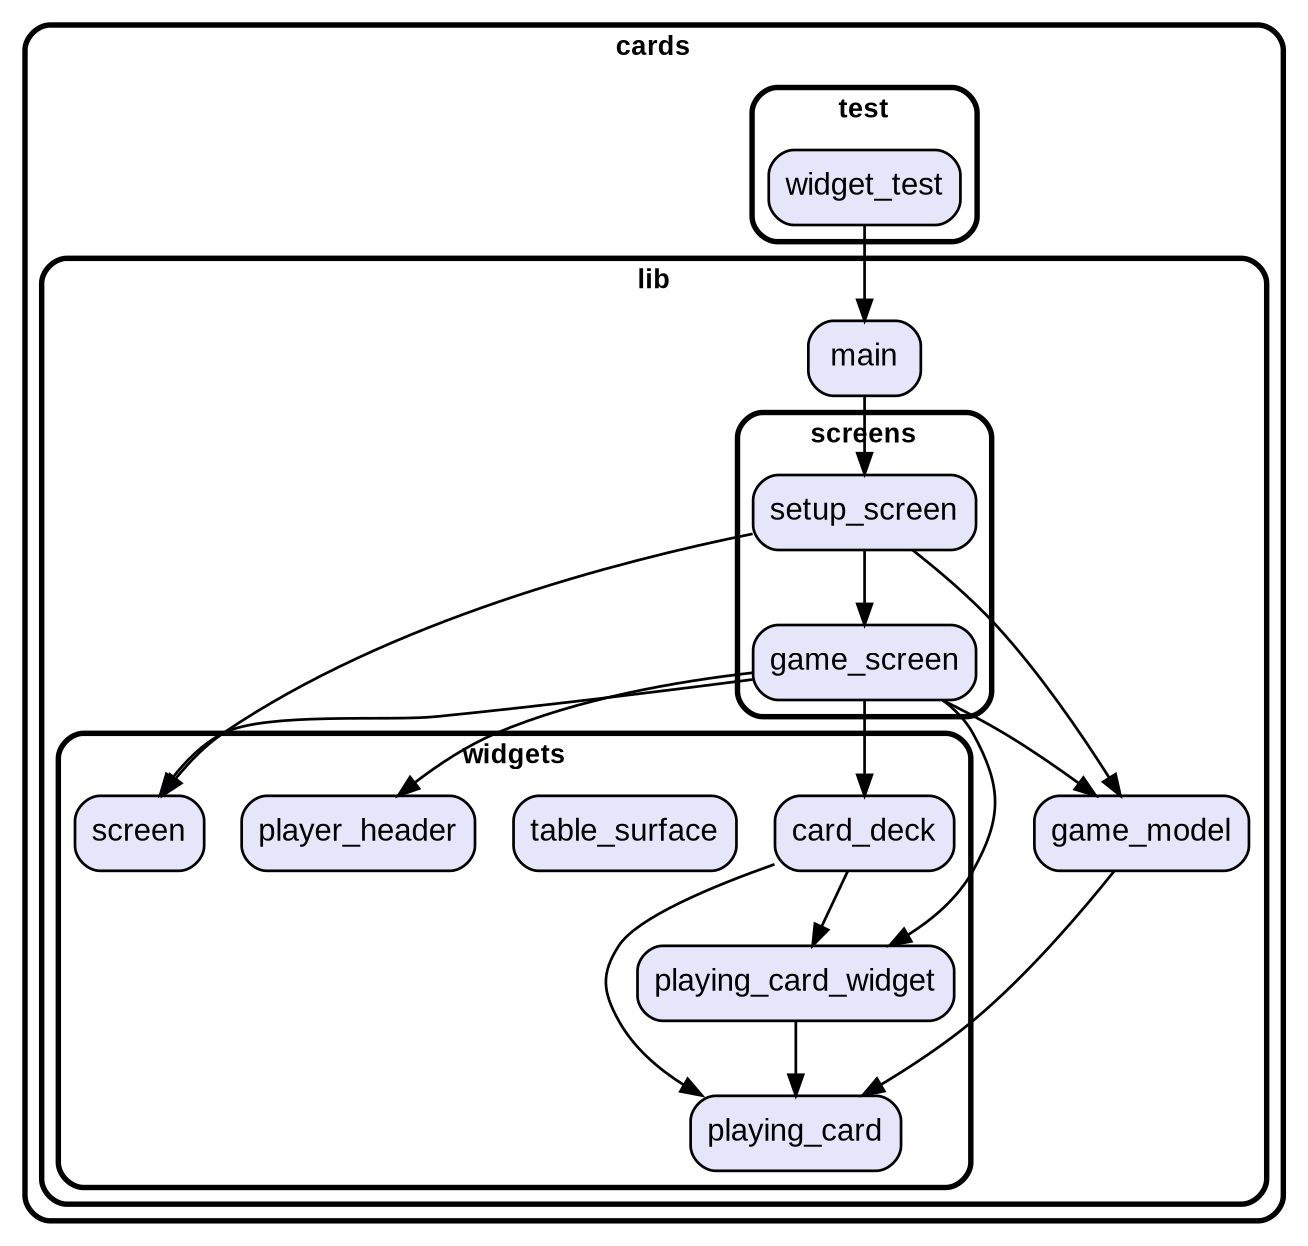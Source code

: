 digraph "" {
  graph [style=rounded fontname="Arial Black" fontsize=13 penwidth=2.6];
  node [shape=rect style="filled,rounded" fontname=Arial fontsize=15 fillcolor=Lavender penwidth=1.3];
  edge [penwidth=1.3];
  "/test/widget_test.dart" [label="widget_test"];
  "/lib/game_model.dart" [label="game_model"];
  "/lib/screens/game_screen.dart" [label="game_screen"];
  "/lib/screens/setup_screen.dart" [label="setup_screen"];
  "/lib/main.dart" [label="main"];
  "/lib/widgets/playing_card_widget.dart" [label="playing_card_widget"];
  "/lib/widgets/card_deck.dart" [label="card_deck"];
  "/lib/widgets/table_surface.dart" [label="table_surface"];
  "/lib/widgets/playing_card.dart" [label="playing_card"];
  "/lib/widgets/screen.dart" [label="screen"];
  "/lib/widgets/player_header.dart" [label="player_header"];
  subgraph "cluster~" {
    label="cards";
    subgraph "cluster~/test" {
      label="test";
      "/test/widget_test.dart";
    }
    subgraph "cluster~/lib" {
      label="lib";
      "/lib/game_model.dart";
      "/lib/main.dart";
      subgraph "cluster~/lib/screens" {
        label="screens";
        "/lib/screens/game_screen.dart";
        "/lib/screens/setup_screen.dart";
      }
      subgraph "cluster~/lib/widgets" {
        label="widgets";
        "/lib/widgets/playing_card_widget.dart";
        "/lib/widgets/card_deck.dart";
        "/lib/widgets/table_surface.dart";
        "/lib/widgets/playing_card.dart";
        "/lib/widgets/screen.dart";
        "/lib/widgets/player_header.dart";
      }
    }
  }
  "/test/widget_test.dart" -> "/lib/main.dart";
  "/lib/game_model.dart" -> "/lib/widgets/playing_card.dart";
  "/lib/screens/game_screen.dart" -> "/lib/widgets/card_deck.dart";
  "/lib/screens/game_screen.dart" -> "/lib/widgets/player_header.dart";
  "/lib/screens/game_screen.dart" -> "/lib/widgets/playing_card_widget.dart";
  "/lib/screens/game_screen.dart" -> "/lib/widgets/screen.dart";
  "/lib/screens/game_screen.dart" -> "/lib/game_model.dart";
  "/lib/screens/setup_screen.dart" -> "/lib/game_model.dart";
  "/lib/screens/setup_screen.dart" -> "/lib/screens/game_screen.dart";
  "/lib/screens/setup_screen.dart" -> "/lib/widgets/screen.dart";
  "/lib/main.dart" -> "/lib/screens/setup_screen.dart";
  "/lib/widgets/playing_card_widget.dart" -> "/lib/widgets/playing_card.dart";
  "/lib/widgets/card_deck.dart" -> "/lib/widgets/playing_card.dart";
  "/lib/widgets/card_deck.dart" -> "/lib/widgets/playing_card_widget.dart";
}
